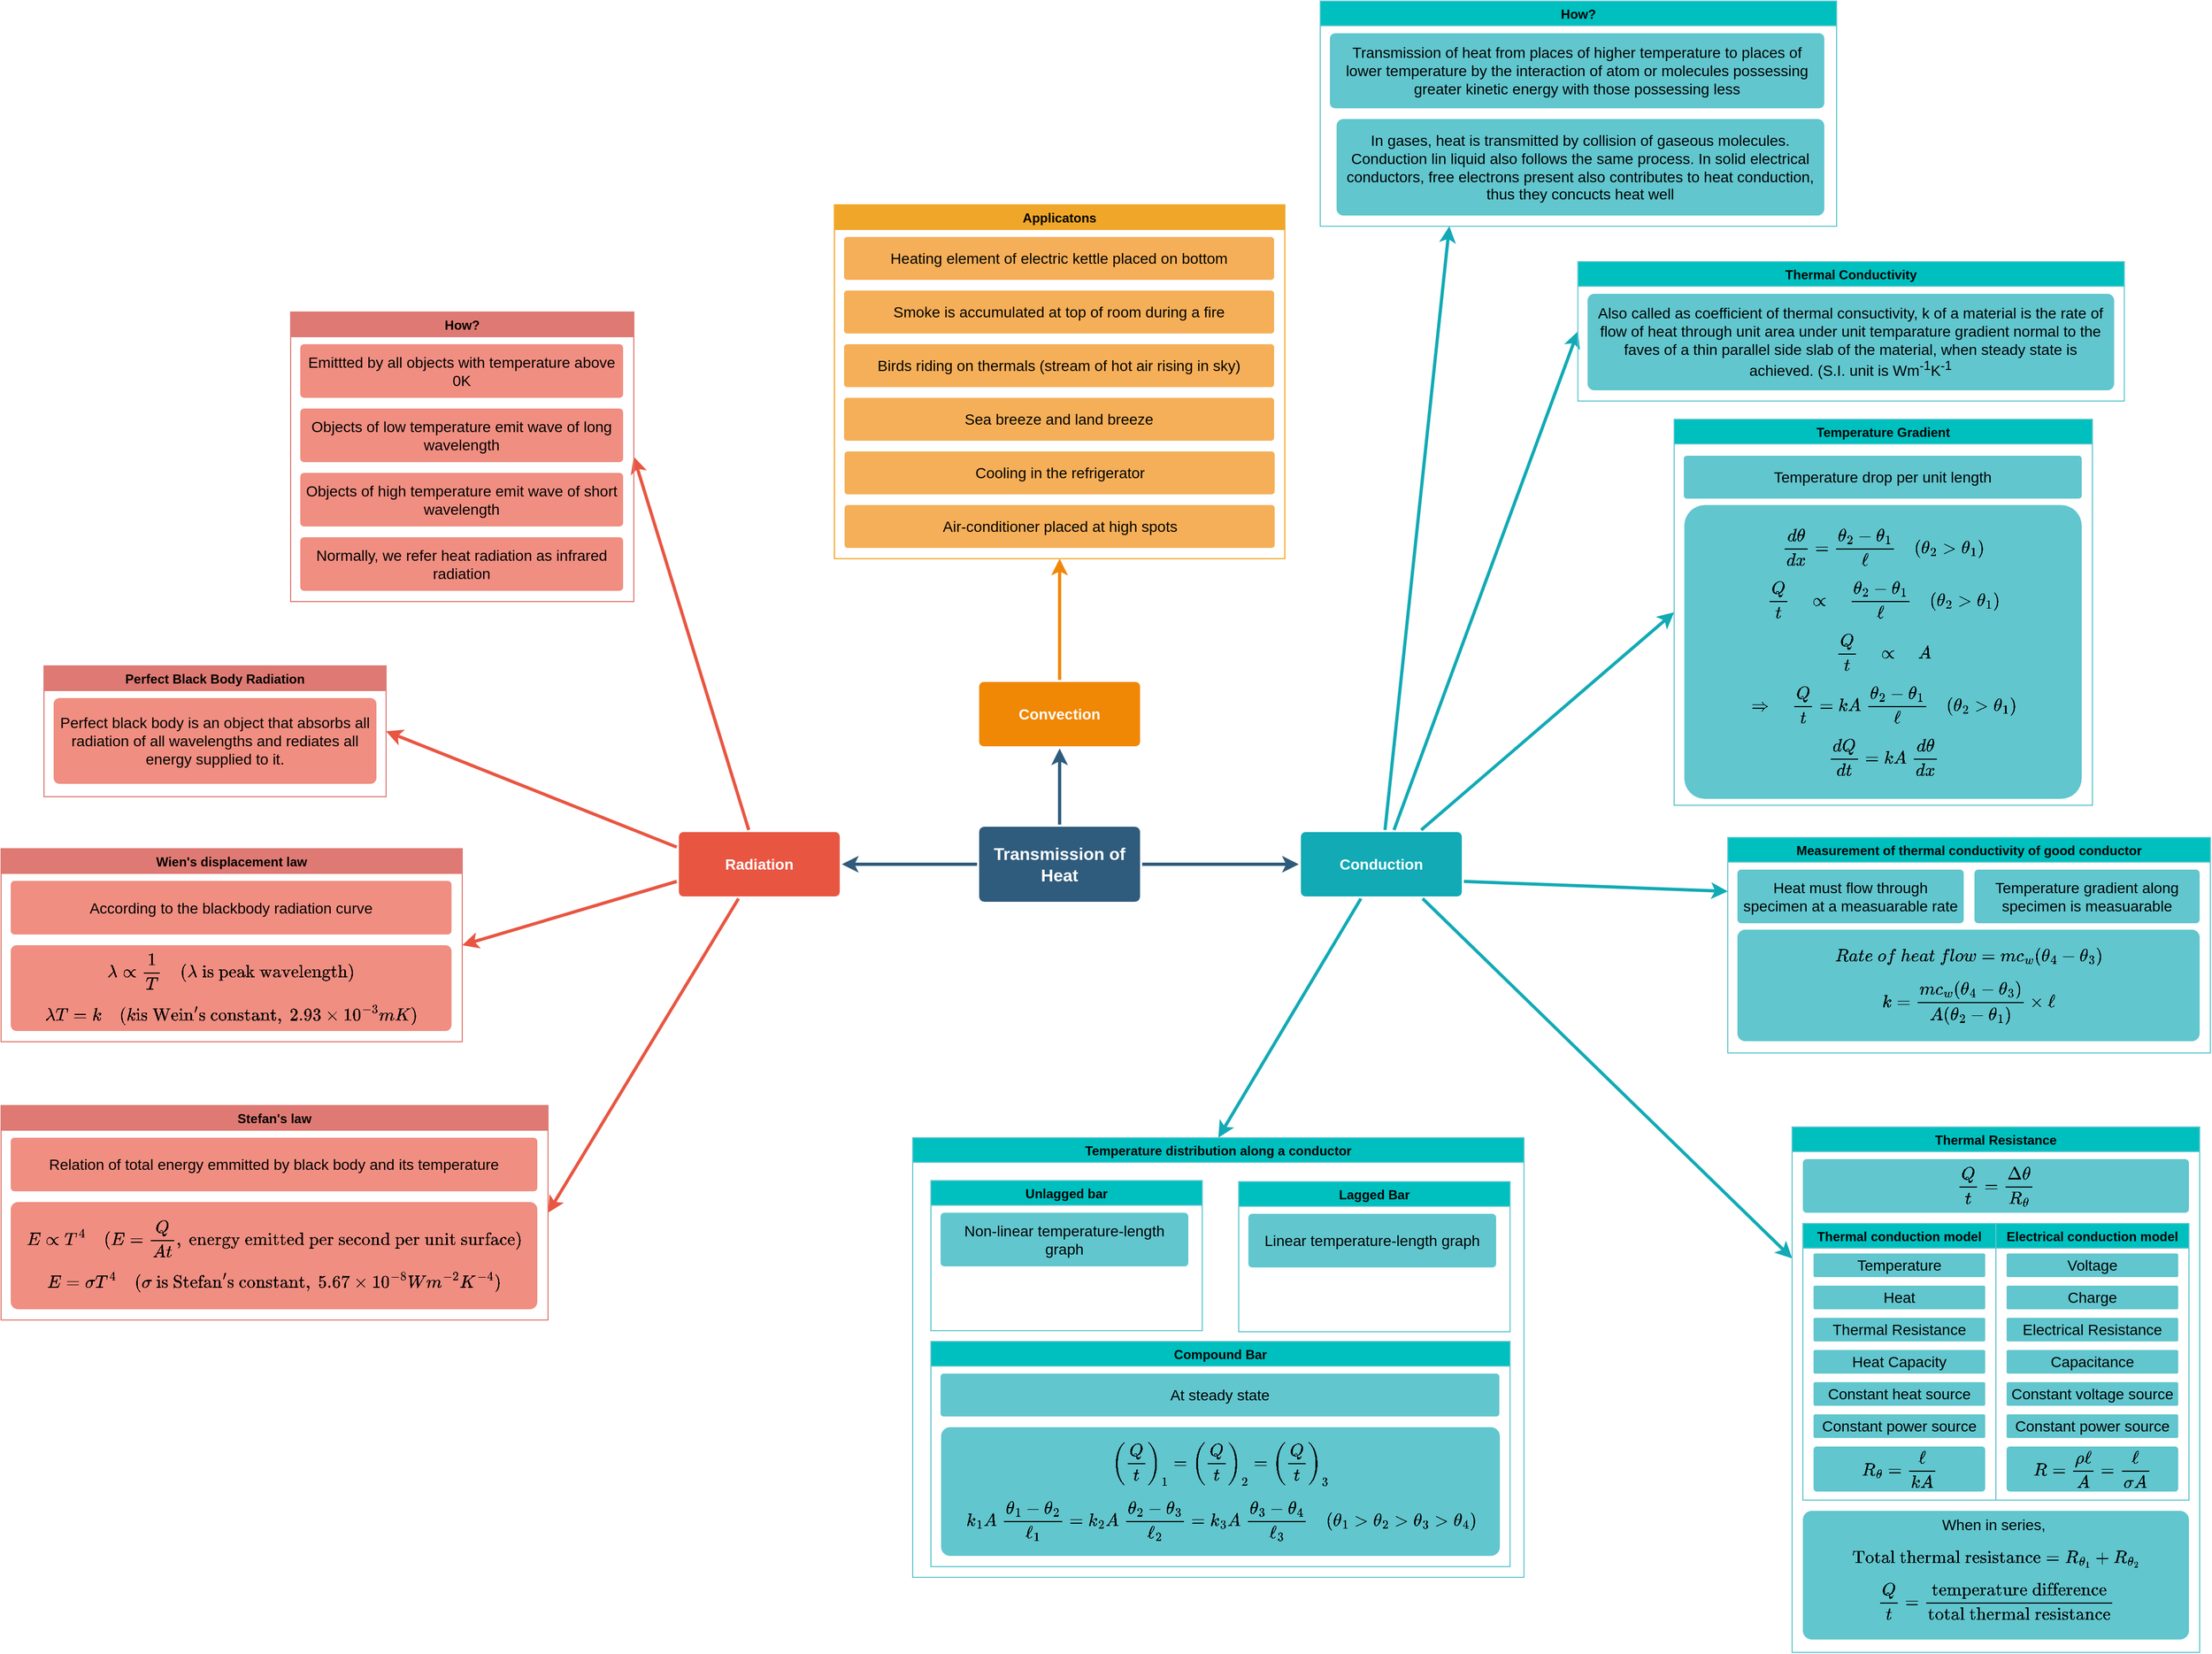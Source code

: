 <mxfile version="13.10.0" type="embed">
    <diagram id="d-YSmEXD1V8KIvYxzbnY" name="Page-1">
        <mxGraphModel dx="1720" dy="891" grid="1" gridSize="10" guides="1" tooltips="1" connect="1" arrows="1" fold="1" page="1" pageScale="1" pageWidth="1169" pageHeight="827" math="1" shadow="0">
            <root>
                <mxCell id="0"/>
                <mxCell id="1" parent="0"/>
                <mxCell id="2" value="" style="edgeStyle=none;rounded=0;jumpStyle=none;html=1;shadow=0;labelBackgroundColor=none;startArrow=none;startFill=0;endArrow=classic;endFill=1;jettySize=auto;orthogonalLoop=1;strokeColor=#2F5B7C;strokeWidth=3;fontFamily=Helvetica;fontSize=16;fontColor=#23445D;spacing=5;" parent="1" source="5" target="10" edge="1">
                    <mxGeometry relative="1" as="geometry"/>
                </mxCell>
                <mxCell id="3" value="" style="edgeStyle=none;rounded=0;jumpStyle=none;html=1;shadow=0;labelBackgroundColor=none;startArrow=none;startFill=0;endArrow=classic;endFill=1;jettySize=auto;orthogonalLoop=1;strokeColor=#2F5B7C;strokeWidth=3;fontFamily=Helvetica;fontSize=16;fontColor=#23445D;spacing=5;" parent="1" source="5" target="13" edge="1">
                    <mxGeometry relative="1" as="geometry"/>
                </mxCell>
                <mxCell id="4" value="" style="edgeStyle=none;rounded=0;jumpStyle=none;html=1;shadow=0;labelBackgroundColor=none;startArrow=none;startFill=0;endArrow=classic;endFill=1;jettySize=auto;orthogonalLoop=1;strokeColor=#2F5B7C;strokeWidth=3;fontFamily=Helvetica;fontSize=16;fontColor=#23445D;spacing=5;" parent="1" source="5" target="9" edge="1">
                    <mxGeometry relative="1" as="geometry"/>
                </mxCell>
                <mxCell id="5" value="Transmission of Heat" style="rounded=1;whiteSpace=wrap;html=1;shadow=0;labelBackgroundColor=none;strokeColor=none;strokeWidth=3;fillColor=#2F5B7C;fontFamily=Helvetica;fontSize=16;fontColor=#FFFFFF;align=center;fontStyle=1;spacing=5;arcSize=7;perimeterSpacing=2;" parent="1" vertex="1">
                    <mxGeometry x="1082" y="810" width="150" height="70" as="geometry"/>
                </mxCell>
                <mxCell id="6" value="" style="edgeStyle=none;rounded=1;jumpStyle=none;html=1;shadow=0;labelBackgroundColor=none;startArrow=none;startFill=0;jettySize=auto;orthogonalLoop=1;strokeColor=#E85642;strokeWidth=3;fontFamily=Helvetica;fontSize=14;fontColor=#FFFFFF;spacing=5;fontStyle=1;fillColor=#b0e3e6;entryX=1;entryY=0.5;entryDx=0;entryDy=0;" parent="1" source="9" target="27" edge="1">
                    <mxGeometry relative="1" as="geometry">
                        <mxPoint x="763.641" y="746" as="targetPoint"/>
                    </mxGeometry>
                </mxCell>
                <mxCell id="7" value="" style="edgeStyle=none;rounded=1;jumpStyle=none;html=1;shadow=0;labelBackgroundColor=none;startArrow=none;startFill=0;jettySize=auto;orthogonalLoop=1;strokeColor=#E85642;strokeWidth=3;fontFamily=Helvetica;fontSize=14;fontColor=#FFFFFF;spacing=5;fontStyle=1;fillColor=#b0e3e6;entryX=1;entryY=0.5;entryDx=0;entryDy=0;exitX=0;exitY=0.75;exitDx=0;exitDy=0;" parent="1" source="9" target="33" edge="1">
                    <mxGeometry relative="1" as="geometry">
                        <mxPoint x="753" y="845" as="targetPoint"/>
                    </mxGeometry>
                </mxCell>
                <mxCell id="8" value="" style="edgeStyle=none;rounded=1;jumpStyle=none;html=1;shadow=0;labelBackgroundColor=none;startArrow=none;startFill=0;jettySize=auto;orthogonalLoop=1;strokeColor=#E85642;strokeWidth=3;fontFamily=Helvetica;fontSize=14;fontColor=#FFFFFF;spacing=5;fontStyle=1;fillColor=#b0e3e6;entryX=1;entryY=0.5;entryDx=0;entryDy=0;" parent="1" source="9" target="36" edge="1">
                    <mxGeometry relative="1" as="geometry">
                        <mxPoint x="767.336" y="932" as="targetPoint"/>
                    </mxGeometry>
                </mxCell>
                <mxCell id="9" value="Radiation" style="rounded=1;whiteSpace=wrap;html=1;shadow=0;labelBackgroundColor=none;strokeColor=none;strokeWidth=3;fillColor=#e85642;fontFamily=Helvetica;fontSize=14;fontColor=#FFFFFF;align=center;spacing=5;fontStyle=1;arcSize=7;perimeterSpacing=2;" parent="1" vertex="1">
                    <mxGeometry x="802" y="815" width="150" height="60" as="geometry"/>
                </mxCell>
                <mxCell id="10" value="Convection" style="rounded=1;whiteSpace=wrap;html=1;shadow=0;labelBackgroundColor=none;strokeColor=none;strokeWidth=3;fillColor=#F08705;fontFamily=Helvetica;fontSize=14;fontColor=#FFFFFF;align=center;spacing=5;fontStyle=1;arcSize=7;perimeterSpacing=2;" parent="1" vertex="1">
                    <mxGeometry x="1082" y="675" width="150" height="60" as="geometry"/>
                </mxCell>
                <mxCell id="11" value="" style="edgeStyle=none;rounded=0;jumpStyle=none;html=1;shadow=0;labelBackgroundColor=none;startArrow=none;startFill=0;endArrow=classic;endFill=1;jettySize=auto;orthogonalLoop=1;strokeColor=#F08705;strokeWidth=3;fontFamily=Helvetica;fontSize=14;fontColor=#FFFFFF;spacing=5;entryX=0.5;entryY=1;entryDx=0;entryDy=0;" parent="1" source="10" target="39" edge="1">
                    <mxGeometry relative="1" as="geometry">
                        <mxPoint x="1285.889" y="602" as="targetPoint"/>
                    </mxGeometry>
                </mxCell>
                <mxCell id="13" value="Conduction" style="rounded=1;whiteSpace=wrap;html=1;shadow=0;labelBackgroundColor=none;strokeColor=none;strokeWidth=3;fillColor=#12aab5;fontFamily=Helvetica;fontSize=14;fontColor=#FFFFFF;align=center;spacing=5;fontStyle=1;arcSize=7;perimeterSpacing=2;" parent="1" vertex="1">
                    <mxGeometry x="1382" y="815" width="150" height="60" as="geometry"/>
                </mxCell>
                <mxCell id="14" value="" style="edgeStyle=none;rounded=1;jumpStyle=none;html=1;shadow=0;labelBackgroundColor=none;startArrow=none;startFill=0;jettySize=auto;orthogonalLoop=1;strokeColor=#12AAB5;strokeWidth=3;fontFamily=Helvetica;fontSize=14;fontColor=#FFFFFF;spacing=5;fontStyle=1;fillColor=#b0e3e6;entryX=0.5;entryY=0;entryDx=0;entryDy=0;" parent="1" source="13" target="42" edge="1">
                    <mxGeometry relative="1" as="geometry">
                        <mxPoint x="1518.583" y="952" as="targetPoint"/>
                    </mxGeometry>
                </mxCell>
                <mxCell id="15" value="" style="edgeStyle=none;rounded=1;jumpStyle=none;html=1;shadow=0;labelBackgroundColor=none;startArrow=none;startFill=0;jettySize=auto;orthogonalLoop=1;strokeColor=#12AAB5;strokeWidth=3;fontFamily=Helvetica;fontSize=14;fontColor=#FFFFFF;spacing=5;fontStyle=1;fillColor=#b0e3e6;entryX=0;entryY=0.5;entryDx=0;entryDy=0;" parent="1" source="13" target="24" edge="1">
                    <mxGeometry relative="1" as="geometry">
                        <mxPoint x="1590" y="876.033" as="targetPoint"/>
                    </mxGeometry>
                </mxCell>
                <mxCell id="16" value="" style="edgeStyle=none;rounded=1;jumpStyle=none;html=1;shadow=0;labelBackgroundColor=none;startArrow=none;startFill=0;jettySize=auto;orthogonalLoop=1;strokeColor=#12AAB5;strokeWidth=3;fontFamily=Helvetica;fontSize=14;fontColor=#FFFFFF;spacing=5;fontStyle=1;fillColor=#b0e3e6;entryX=0;entryY=0.5;entryDx=0;entryDy=0;" parent="1" source="13" target="21" edge="1">
                    <mxGeometry relative="1" as="geometry">
                        <mxPoint x="1590" y="806.367" as="targetPoint"/>
                    </mxGeometry>
                </mxCell>
                <mxCell id="17" value="" style="edgeStyle=none;rounded=1;jumpStyle=none;html=1;shadow=0;labelBackgroundColor=none;startArrow=none;startFill=0;jettySize=auto;orthogonalLoop=1;strokeColor=#12AAB5;strokeWidth=3;fontFamily=Helvetica;fontSize=14;fontColor=#FFFFFF;spacing=5;fontStyle=1;fillColor=#b0e3e6;entryX=0.25;entryY=1;entryDx=0;entryDy=0;" parent="1" source="13" target="18" edge="1">
                    <mxGeometry relative="1" as="geometry">
                        <mxPoint x="1518.844" y="736" as="targetPoint"/>
                    </mxGeometry>
                </mxCell>
                <mxCell id="18" value="How?" style="swimlane;gradientColor=none;strokeColor=#61C6CE;startSize=23;fillColor=#00BFBF;fontColor=#000000;" parent="1" vertex="1">
                    <mxGeometry x="1400" y="40" width="481.5" height="210" as="geometry"/>
                </mxCell>
                <mxCell id="19" value="Transmission of heat from places of higher temperature to places of lower temperature by the interaction of atom or molecules possessing greater kinetic energy with those possessing less" style="rounded=1;whiteSpace=wrap;html=1;shadow=0;labelBackgroundColor=none;strokeColor=none;strokeWidth=3;fillColor=#61c6ce;fontFamily=Helvetica;fontSize=14;align=center;spacing=5;fontStyle=0;arcSize=7;perimeterSpacing=2;fontColor=#000000;" parent="18" vertex="1">
                    <mxGeometry x="9" y="30" width="461" height="70" as="geometry"/>
                </mxCell>
                <mxCell id="20" value="In gases, heat is transmitted by collision of gaseous molecules. Conduction lin liquid also follows the same process. In solid electrical conductors, free electrons present also contributes to heat conduction, thus they concucts heat well" style="rounded=1;whiteSpace=wrap;html=1;shadow=0;labelBackgroundColor=none;strokeColor=none;strokeWidth=3;fillColor=#61c6ce;fontFamily=Helvetica;fontSize=14;align=center;spacing=5;fontStyle=0;arcSize=7;perimeterSpacing=2;fontColor=#000000;" parent="18" vertex="1">
                    <mxGeometry x="15.25" y="110" width="454.75" height="90" as="geometry"/>
                </mxCell>
                <mxCell id="21" value="Thermal Conductivity" style="swimlane;gradientColor=none;strokeColor=#61C6CE;startSize=23;fillColor=#00BFBF;fontColor=#000000;" parent="1" vertex="1">
                    <mxGeometry x="1640.25" y="283" width="509.5" height="130" as="geometry"/>
                </mxCell>
                <mxCell id="22" value="Also called as coefficient of thermal consuctivity, k of a material is the rate of flow of heat through unit area under unit temparature gradient normal to the faves of a thin parallel side slab of the material, when steady state is achieved. (S.I. unit is Wm&lt;sup&gt;-1&lt;/sup&gt;K&lt;sup&gt;-1&lt;/sup&gt;" style="rounded=1;whiteSpace=wrap;html=1;shadow=0;labelBackgroundColor=none;strokeColor=none;strokeWidth=3;fillColor=#61c6ce;fontFamily=Helvetica;fontSize=14;align=center;spacing=5;fontStyle=0;arcSize=7;perimeterSpacing=2;fontColor=#000000;" parent="21" vertex="1">
                    <mxGeometry x="9" y="30" width="491" height="90" as="geometry"/>
                </mxCell>
                <mxCell id="24" value="Temperature Gradient" style="swimlane;gradientColor=none;strokeColor=#61C6CE;startSize=23;fillColor=#00BFBF;fontColor=#000000;" parent="1" vertex="1">
                    <mxGeometry x="1730" y="430" width="390" height="360" as="geometry"/>
                </mxCell>
                <mxCell id="25" value="Temperature drop per unit length" style="rounded=1;whiteSpace=wrap;html=1;shadow=0;labelBackgroundColor=none;strokeColor=none;strokeWidth=3;fillColor=#61c6ce;fontFamily=Helvetica;fontSize=14;align=center;spacing=5;fontStyle=0;arcSize=7;perimeterSpacing=2;fontColor=#000000;" parent="24" vertex="1">
                    <mxGeometry x="9" y="34" width="371" height="40" as="geometry"/>
                </mxCell>
                <mxCell id="26" value="&lt;div&gt;\[\frac{d\theta}{dx}=\frac{\theta_2-\theta_1}{\ell}\quad (\theta_2&amp;gt;\theta_1)\]&lt;/div&gt;&lt;div&gt;\[\frac{Q}{t}\quad \propto \quad \frac{\theta_2-\theta_1}{\ell}\quad (\theta_2&amp;gt;\theta_1)\]&lt;/div&gt;&lt;div&gt;\[\frac{Q}{t}\quad \propto \quad A\]&lt;/div&gt;&lt;div&gt;\[\Rightarrow\quad \frac{Q}{t}=kA\;\frac{\theta_2-\theta_1}{\ell}\quad (\theta_2&amp;gt;\theta_1)\]&lt;/div&gt;&lt;div&gt;\[\frac{dQ}{dt}=kA\;\frac{d\theta}{dx}\]&lt;/div&gt;" style="rounded=1;whiteSpace=wrap;html=1;shadow=0;labelBackgroundColor=none;strokeColor=none;strokeWidth=3;fillColor=#61c6ce;fontFamily=Helvetica;fontSize=14;align=center;spacing=5;fontStyle=0;arcSize=7;perimeterSpacing=2;fontColor=#000000;" parent="24" vertex="1">
                    <mxGeometry x="9.5" y="80" width="370.5" height="274" as="geometry"/>
                </mxCell>
                <mxCell id="27" value="How?" style="swimlane;gradientColor=none;startSize=23;fontColor=#000000;fillColor=#DE7A73;strokeColor=#DE7A73;" parent="1" vertex="1">
                    <mxGeometry x="440" y="330" width="320" height="270" as="geometry"/>
                </mxCell>
                <mxCell id="28" value="Emittted by all objects with temperature above 0K" style="rounded=1;whiteSpace=wrap;html=1;shadow=0;labelBackgroundColor=none;strokeColor=none;strokeWidth=3;fontFamily=Helvetica;fontSize=14;align=center;spacing=5;fontStyle=0;arcSize=7;perimeterSpacing=2;fontColor=#000000;fillColor=#f08e81;" parent="27" vertex="1">
                    <mxGeometry x="9" y="30" width="301" height="50" as="geometry"/>
                </mxCell>
                <mxCell id="29" value="Objects of low temperature emit wave of long wavelength" style="rounded=1;whiteSpace=wrap;html=1;shadow=0;labelBackgroundColor=none;strokeColor=none;strokeWidth=3;fontFamily=Helvetica;fontSize=14;align=center;spacing=5;fontStyle=0;arcSize=7;perimeterSpacing=2;fontColor=#000000;fillColor=#f08e81;" parent="27" vertex="1">
                    <mxGeometry x="9" y="90" width="301" height="50" as="geometry"/>
                </mxCell>
                <mxCell id="413" value="Objects of high temperature emit wave of short wavelength" style="rounded=1;whiteSpace=wrap;html=1;shadow=0;labelBackgroundColor=none;strokeColor=none;strokeWidth=3;fontFamily=Helvetica;fontSize=14;align=center;spacing=5;fontStyle=0;arcSize=7;perimeterSpacing=2;fontColor=#000000;fillColor=#f08e81;" vertex="1" parent="27">
                    <mxGeometry x="9" y="150" width="301" height="50" as="geometry"/>
                </mxCell>
                <mxCell id="414" value="Normally, we refer heat radiation as infrared radiation" style="rounded=1;whiteSpace=wrap;html=1;shadow=0;labelBackgroundColor=none;strokeColor=none;strokeWidth=3;fontFamily=Helvetica;fontSize=14;align=center;spacing=5;fontStyle=0;arcSize=7;perimeterSpacing=2;fontColor=#000000;fillColor=#f08e81;" vertex="1" parent="27">
                    <mxGeometry x="9" y="210" width="301" height="50" as="geometry"/>
                </mxCell>
                <mxCell id="30" value="Perfect Black Body Radiation" style="swimlane;gradientColor=none;startSize=23;fontColor=#000000;fillColor=#DE7A73;strokeColor=#DE7A73;" parent="1" vertex="1">
                    <mxGeometry x="210" y="660" width="319" height="122" as="geometry"/>
                </mxCell>
                <mxCell id="31" value="Perfect black body is an object that absorbs all radiation of all wavelengths and rediates all energy supplied to it." style="rounded=1;whiteSpace=wrap;html=1;shadow=0;labelBackgroundColor=none;strokeColor=none;strokeWidth=3;fontFamily=Helvetica;fontSize=14;align=center;spacing=5;fontStyle=0;arcSize=7;perimeterSpacing=2;fontColor=#000000;fillColor=#f08e81;" parent="30" vertex="1">
                    <mxGeometry x="9" y="30" width="301" height="80" as="geometry"/>
                </mxCell>
                <mxCell id="33" value="Wien's displacement law" style="swimlane;gradientColor=none;startSize=23;fontColor=#000000;fillColor=#DE7A73;strokeColor=#DE7A73;" parent="1" vertex="1">
                    <mxGeometry x="170" y="830.5" width="430" height="180" as="geometry"/>
                </mxCell>
                <mxCell id="34" value="According to the blackbody radiation curve" style="rounded=1;whiteSpace=wrap;html=1;shadow=0;labelBackgroundColor=none;strokeColor=none;strokeWidth=3;fontFamily=Helvetica;fontSize=14;align=center;spacing=5;fontStyle=0;arcSize=7;perimeterSpacing=2;fontColor=#000000;fillColor=#f08e81;" parent="33" vertex="1">
                    <mxGeometry x="9" y="30" width="411" height="50" as="geometry"/>
                </mxCell>
                <mxCell id="35" value="&lt;div&gt;\[\lambda \propto \frac{1}{T}\quad (\lambda \mathrm{\ is\ peak\ wavelength})\]&lt;/div&gt;&lt;div&gt;\[\lambda T=k \quad (k\mathrm{is\ Wein's\ constant,\ }2.93\times10^{-3}mK)\]&lt;/div&gt;" style="rounded=1;whiteSpace=wrap;html=1;shadow=0;labelBackgroundColor=none;strokeColor=none;strokeWidth=3;fontFamily=Helvetica;fontSize=14;align=center;spacing=5;fontStyle=0;arcSize=7;perimeterSpacing=2;fontColor=#000000;fillColor=#f08e81;" parent="33" vertex="1">
                    <mxGeometry x="9" y="90" width="411" height="80" as="geometry"/>
                </mxCell>
                <mxCell id="36" value="Stefan's law" style="swimlane;gradientColor=none;startSize=23;fontColor=#000000;fillColor=#DE7A73;strokeColor=#DE7A73;" parent="1" vertex="1">
                    <mxGeometry x="170" y="1070" width="510" height="200" as="geometry"/>
                </mxCell>
                <mxCell id="37" value="Relation of total energy emmitted by black body and its temperature" style="rounded=1;whiteSpace=wrap;html=1;shadow=0;labelBackgroundColor=none;strokeColor=none;strokeWidth=3;fontFamily=Helvetica;fontSize=14;align=center;spacing=5;fontStyle=0;arcSize=7;perimeterSpacing=2;fontColor=#000000;fillColor=#f08e81;" parent="36" vertex="1">
                    <mxGeometry x="9" y="30" width="491" height="50" as="geometry"/>
                </mxCell>
                <mxCell id="38" value="&lt;div&gt;\[E \propto T^4\quad (E=\frac{Q}{At}\mathrm{,\ energy\ emitted\ per\ second\ per\ unit\ surface})\]&lt;/div&gt;&lt;div&gt;\[E=\sigma T^4 \quad (\sigma\mathrm{\ is\ Stefan's\ constant,\ }5.67\times10^{-8}Wm^{-2}K^{-4})\]&lt;/div&gt;" style="rounded=1;whiteSpace=wrap;html=1;shadow=0;labelBackgroundColor=none;strokeColor=none;strokeWidth=3;fontFamily=Helvetica;fontSize=14;align=center;spacing=5;fontStyle=0;arcSize=7;perimeterSpacing=2;fontColor=#000000;fillColor=#f08e81;" parent="36" vertex="1">
                    <mxGeometry x="9" y="90" width="491" height="100" as="geometry"/>
                </mxCell>
                <mxCell id="39" value="Applicatons" style="swimlane;gradientColor=none;startSize=23;fontColor=#000000;fillColor=#F0A729;strokeColor=#F0A729;" parent="1" vertex="1">
                    <mxGeometry x="947" y="230" width="420" height="330" as="geometry"/>
                </mxCell>
                <mxCell id="40" value="Heating element of electric kettle placed on bottom" style="rounded=1;whiteSpace=wrap;html=1;shadow=0;labelBackgroundColor=none;strokeColor=none;strokeWidth=3;fontFamily=Helvetica;fontSize=14;align=center;spacing=5;fontStyle=0;arcSize=7;perimeterSpacing=2;fontColor=#000000;fillColor=#f5af58;" parent="39" vertex="1">
                    <mxGeometry x="9" y="30" width="401" height="40" as="geometry"/>
                </mxCell>
                <mxCell id="416" value="Smoke is accumulated at top of room during a fire" style="rounded=1;whiteSpace=wrap;html=1;shadow=0;labelBackgroundColor=none;strokeColor=none;strokeWidth=3;fontFamily=Helvetica;fontSize=14;align=center;spacing=5;fontStyle=0;arcSize=7;perimeterSpacing=2;fontColor=#000000;fillColor=#f5af58;" vertex="1" parent="39">
                    <mxGeometry x="9" y="80" width="401" height="40" as="geometry"/>
                </mxCell>
                <mxCell id="417" value="Birds riding on thermals (stream of hot air rising in sky)" style="rounded=1;whiteSpace=wrap;html=1;shadow=0;labelBackgroundColor=none;strokeColor=none;strokeWidth=3;fontFamily=Helvetica;fontSize=14;align=center;spacing=5;fontStyle=0;arcSize=7;perimeterSpacing=2;fontColor=#000000;fillColor=#f5af58;" vertex="1" parent="39">
                    <mxGeometry x="9" y="130" width="401" height="40" as="geometry"/>
                </mxCell>
                <mxCell id="418" value="Sea breeze and land breeze" style="rounded=1;whiteSpace=wrap;html=1;shadow=0;labelBackgroundColor=none;strokeColor=none;strokeWidth=3;fontFamily=Helvetica;fontSize=14;align=center;spacing=5;fontStyle=0;arcSize=7;perimeterSpacing=2;fontColor=#000000;fillColor=#f5af58;" vertex="1" parent="39">
                    <mxGeometry x="9" y="180" width="401" height="40" as="geometry"/>
                </mxCell>
                <mxCell id="419" value="Cooling in the refrigerator" style="rounded=1;whiteSpace=wrap;html=1;shadow=0;labelBackgroundColor=none;strokeColor=none;strokeWidth=3;fontFamily=Helvetica;fontSize=14;align=center;spacing=5;fontStyle=0;arcSize=7;perimeterSpacing=2;fontColor=#000000;fillColor=#f5af58;" vertex="1" parent="39">
                    <mxGeometry x="9.5" y="230" width="401" height="40" as="geometry"/>
                </mxCell>
                <mxCell id="420" value="Air-conditioner placed at high spots" style="rounded=1;whiteSpace=wrap;html=1;shadow=0;labelBackgroundColor=none;strokeColor=none;strokeWidth=3;fontFamily=Helvetica;fontSize=14;align=center;spacing=5;fontStyle=0;arcSize=7;perimeterSpacing=2;fontColor=#000000;fillColor=#f5af58;" vertex="1" parent="39">
                    <mxGeometry x="9.5" y="280" width="401" height="40" as="geometry"/>
                </mxCell>
                <mxCell id="42" value="Temperature distribution along a conductor" style="swimlane;gradientColor=none;strokeColor=#61C6CE;startSize=23;fillColor=#00BFBF;fontColor=#000000;" parent="1" vertex="1">
                    <mxGeometry x="1020" y="1100" width="570" height="410" as="geometry"/>
                </mxCell>
                <mxCell id="43" value="Lagged Bar" style="swimlane;gradientColor=none;strokeColor=#61C6CE;startSize=23;fillColor=#00BFBF;fontColor=#000000;" parent="42" vertex="1">
                    <mxGeometry x="304" y="41" width="253" height="140" as="geometry"/>
                </mxCell>
                <mxCell id="44" value="Linear temperature-length graph" style="rounded=1;whiteSpace=wrap;html=1;shadow=0;labelBackgroundColor=none;strokeColor=none;strokeWidth=3;fillColor=#61c6ce;fontFamily=Helvetica;fontSize=14;align=center;spacing=5;fontStyle=0;arcSize=7;perimeterSpacing=2;fontColor=#000000;" parent="43" vertex="1">
                    <mxGeometry x="9" y="30" width="231" height="50" as="geometry"/>
                </mxCell>
                <mxCell id="46" value="Unlagged bar" style="swimlane;gradientColor=none;strokeColor=#61C6CE;startSize=23;fillColor=#00BFBF;fontColor=#000000;" parent="42" vertex="1">
                    <mxGeometry x="17" y="40" width="253" height="140" as="geometry"/>
                </mxCell>
                <mxCell id="47" value="Non-linear temperature-length graph" style="rounded=1;whiteSpace=wrap;html=1;shadow=0;labelBackgroundColor=none;strokeColor=none;strokeWidth=3;fillColor=#61c6ce;fontFamily=Helvetica;fontSize=14;align=center;spacing=5;fontStyle=0;arcSize=7;perimeterSpacing=2;fontColor=#000000;" parent="46" vertex="1">
                    <mxGeometry x="9" y="30" width="231" height="50" as="geometry"/>
                </mxCell>
                <mxCell id="49" value="Compound Bar" style="swimlane;gradientColor=none;strokeColor=#61C6CE;startSize=23;fillColor=#00BFBF;fontColor=#000000;" parent="42" vertex="1">
                    <mxGeometry x="17" y="190" width="540" height="210" as="geometry"/>
                </mxCell>
                <mxCell id="50" value="At steady state" style="rounded=1;whiteSpace=wrap;html=1;shadow=0;labelBackgroundColor=none;strokeColor=none;strokeWidth=3;fillColor=#61c6ce;fontFamily=Helvetica;fontSize=14;align=center;spacing=5;fontStyle=0;arcSize=7;perimeterSpacing=2;fontColor=#000000;" parent="49" vertex="1">
                    <mxGeometry x="9" y="30" width="521" height="40" as="geometry"/>
                </mxCell>
                <mxCell id="51" value="&lt;div&gt;\[\left(\frac{Q}{t}\right)_1=\left(\frac{Q}{t}\right)_2=\left(\frac{Q}{t}\right)_3\]&lt;/div&gt;&lt;div&gt;\[k_1A\;\frac{\theta_1-\theta_2}{\ell_1}=k_2A\;\frac{\theta_2-\theta_3}{\ell_2}=k_3A\;\frac{\theta_3-\theta_4}{\ell_3}\quad (\theta_1&amp;gt;\theta_2&amp;gt;\theta_3&amp;gt;\theta_4)\]&lt;/div&gt;" style="rounded=1;whiteSpace=wrap;html=1;shadow=0;labelBackgroundColor=none;strokeColor=none;strokeWidth=3;fillColor=#61c6ce;fontFamily=Helvetica;fontSize=14;align=center;spacing=5;fontStyle=0;arcSize=7;perimeterSpacing=2;fontColor=#000000;" parent="49" vertex="1">
                    <mxGeometry x="9.5" y="80" width="521" height="120" as="geometry"/>
                </mxCell>
                <mxCell id="53" value="" style="edgeStyle=none;rounded=1;jumpStyle=none;html=1;shadow=0;labelBackgroundColor=none;startArrow=none;startFill=0;jettySize=auto;orthogonalLoop=1;strokeColor=#E85642;strokeWidth=3;fontFamily=Helvetica;fontSize=14;fontColor=#FFFFFF;spacing=5;fontStyle=1;fillColor=#b0e3e6;exitX=0;exitY=0.25;exitDx=0;exitDy=0;entryX=1;entryY=0.5;entryDx=0;entryDy=0;" parent="1" source="9" target="30" edge="1">
                    <mxGeometry relative="1" as="geometry">
                        <mxPoint x="850.359" y="823" as="sourcePoint"/>
                        <mxPoint x="773.641" y="756" as="targetPoint"/>
                    </mxGeometry>
                </mxCell>
                <mxCell id="323" value="Measurement of thermal conductivity of good conductor" style="swimlane;gradientColor=none;strokeColor=#61C6CE;startSize=23;fillColor=#00BFBF;fontColor=#000000;" parent="1" vertex="1">
                    <mxGeometry x="1780" y="820" width="450" height="201" as="geometry"/>
                </mxCell>
                <mxCell id="324" value="Heat must flow through specimen at a measuarable rate" style="rounded=1;whiteSpace=wrap;html=1;shadow=0;labelBackgroundColor=none;strokeColor=none;strokeWidth=3;fillColor=#61c6ce;fontFamily=Helvetica;fontSize=14;align=center;spacing=5;fontStyle=0;arcSize=7;perimeterSpacing=2;fontColor=#000000;" parent="323" vertex="1">
                    <mxGeometry x="9" y="30" width="211" height="50" as="geometry"/>
                </mxCell>
                <mxCell id="325" value="&lt;div&gt;\[Rate\ of\ heat\ flow = mc_w(\theta_4-\theta_3)\]&lt;/div&gt;&lt;div&gt;\[k=\frac{mc_w(\theta_4-\theta_3)}{A(\theta_2-\theta_1)}\times \ell\]&lt;/div&gt;" style="rounded=1;whiteSpace=wrap;html=1;shadow=0;labelBackgroundColor=none;strokeColor=none;strokeWidth=3;fillColor=#61c6ce;fontFamily=Helvetica;fontSize=14;align=center;spacing=5;fontStyle=0;arcSize=7;perimeterSpacing=2;fontColor=#000000;" parent="323" vertex="1">
                    <mxGeometry x="9" y="86" width="431" height="104" as="geometry"/>
                </mxCell>
                <mxCell id="330" value="Temperature gradient along specimen is measuarable" style="rounded=1;whiteSpace=wrap;html=1;shadow=0;labelBackgroundColor=none;strokeColor=none;strokeWidth=3;fillColor=#61c6ce;fontFamily=Helvetica;fontSize=14;align=center;spacing=5;fontStyle=0;arcSize=7;perimeterSpacing=2;fontColor=#000000;" vertex="1" parent="323">
                    <mxGeometry x="230" y="30" width="210" height="50" as="geometry"/>
                </mxCell>
                <mxCell id="326" value="Thermal Resistance" style="swimlane;gradientColor=none;strokeColor=#61C6CE;startSize=23;fillColor=#00BFBF;fontColor=#000000;" parent="1" vertex="1">
                    <mxGeometry x="1840" y="1090" width="380" height="490" as="geometry"/>
                </mxCell>
                <mxCell id="383" value="Thermal conduction model" style="swimlane;gradientColor=none;strokeColor=#61C6CE;startSize=23;fillColor=#00BFBF;fontColor=#000000;" vertex="1" parent="326">
                    <mxGeometry x="10" y="90" width="180" height="258" as="geometry"/>
                </mxCell>
                <mxCell id="388" value="Temperature" style="rounded=1;whiteSpace=wrap;html=1;shadow=0;labelBackgroundColor=none;strokeColor=none;strokeWidth=3;fillColor=#61c6ce;fontFamily=Helvetica;fontSize=14;align=center;spacing=5;fontStyle=0;arcSize=7;perimeterSpacing=2;fontColor=#000000;" vertex="1" parent="383">
                    <mxGeometry x="10" y="28" width="160" height="22" as="geometry"/>
                </mxCell>
                <mxCell id="390" value="Heat&lt;span style=&quot;color: rgba(0 , 0 , 0 , 0) ; font-family: monospace ; font-size: 0px&quot;&gt;%3CmxGraphModel%3E%3Croot%3E%3CmxCell%20id%3D%220%22%2F%3E%3CmxCell%20id%3D%221%22%20parent%3D%220%22%2F%3E%3CmxCell%20id%3D%222%22%20value%3D%22Temperature%22%20style%3D%22rounded%3D1%3BwhiteSpace%3Dwrap%3Bhtml%3D1%3Bshadow%3D0%3BlabelBackgroundColor%3Dnone%3BstrokeColor%3Dnone%3BstrokeWidth%3D3%3BfillColor%3D%2361c6ce%3BfontFamily%3DHelvetica%3BfontSize%3D14%3Balign%3Dcenter%3Bspacing%3D5%3BfontStyle%3D0%3BarcSize%3D7%3BperimeterSpacing%3D2%3BfontColor%3D%23000000%3B%22%20vertex%3D%221%22%20parent%3D%221%22%3E%3CmxGeometry%20x%3D%222290%22%20y%3D%22780%22%20width%3D%22160%22%20height%3D%2222%22%20as%3D%22geometry%22%2F%3E%3C%2FmxCell%3E%3C%2Froot%3E%3C%2FmxGraphModel%3E&lt;/span&gt;&lt;span style=&quot;color: rgba(0 , 0 , 0 , 0) ; font-family: monospace ; font-size: 0px&quot;&gt;%3CmxGraphModel%3E%3Croot%3E%3CmxCell%20id%3D%220%22%2F%3E%3CmxCell%20id%3D%221%22%20parent%3D%220%22%2F%3E%3CmxCell%20id%3D%222%22%20value%3D%22Temperature%22%20style%3D%22rounded%3D1%3BwhiteSpace%3Dwrap%3Bhtml%3D1%3Bshadow%3D0%3BlabelBackgroundColor%3Dnone%3BstrokeColor%3Dnone%3BstrokeWidth%3D3%3BfillColor%3D%2361c6ce%3BfontFamily%3DHelvetica%3BfontSize%3D14%3Balign%3Dcenter%3Bspacing%3D5%3BfontStyle%3D0%3BarcSize%3D7%3BperimeterSpacing%3D2%3BfontColor%3D%23000000%3B%22%20vertex%3D%221%22%20parent%3D%221%22%3E%3CmxGeometry%20x%3D%222290%22%20y%3D%22780%22%20width%3D%22160%22%20height%3D%2222%22%20as%3D%22geometry%22%2F%3E%3C%2FmxCell%3E%3C%2Froot%3E%3C%2FmxGraphModel%3E&lt;/span&gt;" style="rounded=1;whiteSpace=wrap;html=1;shadow=0;labelBackgroundColor=none;strokeColor=none;strokeWidth=3;fillColor=#61c6ce;fontFamily=Helvetica;fontSize=14;align=center;spacing=5;fontStyle=0;arcSize=7;perimeterSpacing=2;fontColor=#000000;" vertex="1" parent="383">
                    <mxGeometry x="10" y="58" width="160" height="22" as="geometry"/>
                </mxCell>
                <mxCell id="392" value="Thermal Resistance" style="rounded=1;whiteSpace=wrap;html=1;shadow=0;labelBackgroundColor=none;strokeColor=none;strokeWidth=3;fillColor=#61c6ce;fontFamily=Helvetica;fontSize=14;align=center;spacing=5;fontStyle=0;arcSize=7;perimeterSpacing=2;fontColor=#000000;" vertex="1" parent="383">
                    <mxGeometry x="10" y="88" width="160" height="22" as="geometry"/>
                </mxCell>
                <mxCell id="393" value="Heat Capacity" style="rounded=1;whiteSpace=wrap;html=1;shadow=0;labelBackgroundColor=none;strokeColor=none;strokeWidth=3;fillColor=#61c6ce;fontFamily=Helvetica;fontSize=14;align=center;spacing=5;fontStyle=0;arcSize=7;perimeterSpacing=2;fontColor=#000000;" vertex="1" parent="383">
                    <mxGeometry x="10" y="118" width="160" height="22" as="geometry"/>
                </mxCell>
                <mxCell id="394" value="Constant heat source" style="rounded=1;whiteSpace=wrap;html=1;shadow=0;labelBackgroundColor=none;strokeColor=none;strokeWidth=3;fillColor=#61c6ce;fontFamily=Helvetica;fontSize=14;align=center;spacing=5;fontStyle=0;arcSize=7;perimeterSpacing=2;fontColor=#000000;" vertex="1" parent="383">
                    <mxGeometry x="10" y="148" width="160" height="22" as="geometry"/>
                </mxCell>
                <mxCell id="395" value="Constant power source" style="rounded=1;whiteSpace=wrap;html=1;shadow=0;labelBackgroundColor=none;strokeColor=none;strokeWidth=3;fillColor=#61c6ce;fontFamily=Helvetica;fontSize=14;align=center;spacing=5;fontStyle=0;arcSize=7;perimeterSpacing=2;fontColor=#000000;" vertex="1" parent="383">
                    <mxGeometry x="10" y="178" width="160" height="22" as="geometry"/>
                </mxCell>
                <mxCell id="400" value="\[R_\theta=\frac{\ell}{kA}\]" style="rounded=1;whiteSpace=wrap;html=1;shadow=0;labelBackgroundColor=none;strokeColor=none;strokeWidth=3;fillColor=#61c6ce;fontFamily=Helvetica;fontSize=14;align=center;spacing=5;fontStyle=0;arcSize=7;perimeterSpacing=2;fontColor=#000000;" vertex="1" parent="383">
                    <mxGeometry x="10" y="208" width="160" height="42" as="geometry"/>
                </mxCell>
                <mxCell id="387" value="Electrical conduction model" style="swimlane;gradientColor=none;strokeColor=#61C6CE;startSize=23;fillColor=#00BFBF;fontColor=#000000;" vertex="1" parent="326">
                    <mxGeometry x="190" y="90" width="180" height="258" as="geometry"/>
                </mxCell>
                <mxCell id="389" value="Voltage" style="rounded=1;whiteSpace=wrap;html=1;shadow=0;labelBackgroundColor=none;strokeColor=none;strokeWidth=3;fillColor=#61c6ce;fontFamily=Helvetica;fontSize=14;align=center;spacing=5;fontStyle=0;arcSize=7;perimeterSpacing=2;fontColor=#000000;" vertex="1" parent="387">
                    <mxGeometry x="10" y="28" width="160" height="22" as="geometry"/>
                </mxCell>
                <mxCell id="391" value="Charge" style="rounded=1;whiteSpace=wrap;html=1;shadow=0;labelBackgroundColor=none;strokeColor=none;strokeWidth=3;fillColor=#61c6ce;fontFamily=Helvetica;fontSize=14;align=center;spacing=5;fontStyle=0;arcSize=7;perimeterSpacing=2;fontColor=#000000;" vertex="1" parent="387">
                    <mxGeometry x="10" y="58" width="160" height="22" as="geometry"/>
                </mxCell>
                <mxCell id="396" value="Electrical Resistance" style="rounded=1;whiteSpace=wrap;html=1;shadow=0;labelBackgroundColor=none;strokeColor=none;strokeWidth=3;fillColor=#61c6ce;fontFamily=Helvetica;fontSize=14;align=center;spacing=5;fontStyle=0;arcSize=7;perimeterSpacing=2;fontColor=#000000;" vertex="1" parent="387">
                    <mxGeometry x="10" y="88" width="160" height="22" as="geometry"/>
                </mxCell>
                <mxCell id="397" value="Capacitance" style="rounded=1;whiteSpace=wrap;html=1;shadow=0;labelBackgroundColor=none;strokeColor=none;strokeWidth=3;fillColor=#61c6ce;fontFamily=Helvetica;fontSize=14;align=center;spacing=5;fontStyle=0;arcSize=7;perimeterSpacing=2;fontColor=#000000;" vertex="1" parent="387">
                    <mxGeometry x="10" y="118" width="160" height="22" as="geometry"/>
                </mxCell>
                <mxCell id="398" value="Constant voltage source" style="rounded=1;whiteSpace=wrap;html=1;shadow=0;labelBackgroundColor=none;strokeColor=none;strokeWidth=3;fillColor=#61c6ce;fontFamily=Helvetica;fontSize=14;align=center;spacing=5;fontStyle=0;arcSize=7;perimeterSpacing=2;fontColor=#000000;" vertex="1" parent="387">
                    <mxGeometry x="10" y="148" width="160" height="22" as="geometry"/>
                </mxCell>
                <mxCell id="399" value="Constant power source" style="rounded=1;whiteSpace=wrap;html=1;shadow=0;labelBackgroundColor=none;strokeColor=none;strokeWidth=3;fillColor=#61c6ce;fontFamily=Helvetica;fontSize=14;align=center;spacing=5;fontStyle=0;arcSize=7;perimeterSpacing=2;fontColor=#000000;" vertex="1" parent="387">
                    <mxGeometry x="10" y="178" width="160" height="22" as="geometry"/>
                </mxCell>
                <mxCell id="401" value="\[R=\frac{\rho \ell}{A}=\frac{\ell}{\sigma A}\]" style="rounded=1;whiteSpace=wrap;html=1;shadow=0;labelBackgroundColor=none;strokeColor=none;strokeWidth=3;fillColor=#61c6ce;fontFamily=Helvetica;fontSize=14;align=center;spacing=5;fontStyle=0;arcSize=7;perimeterSpacing=2;fontColor=#000000;" vertex="1" parent="387">
                    <mxGeometry x="10" y="208" width="160" height="42" as="geometry"/>
                </mxCell>
                <mxCell id="384" value="&lt;div&gt;When in series,&amp;nbsp;&lt;/div&gt;&lt;div&gt;\[\mathrm{Total\ thermal\ resistance}=R_{\theta_1}+R_{\theta_2}\]&lt;/div&gt;&lt;div&gt;\[\frac{Q}{t}=\frac{\mathrm{temperature\ difference}}{\mathrm{total\ thermal\ resistance}}\]&lt;/div&gt;" style="rounded=1;whiteSpace=wrap;html=1;shadow=0;labelBackgroundColor=none;strokeColor=none;strokeWidth=3;fillColor=#61c6ce;fontFamily=Helvetica;fontSize=14;align=center;spacing=5;fontStyle=0;arcSize=7;perimeterSpacing=2;fontColor=#000000;" vertex="1" parent="326">
                    <mxGeometry x="10" y="358" width="360" height="120" as="geometry"/>
                </mxCell>
                <mxCell id="385" value="\[\frac{Q}{t}=\frac{\Delta \theta}{R_\theta}\]" style="rounded=1;whiteSpace=wrap;html=1;shadow=0;labelBackgroundColor=none;strokeColor=none;strokeWidth=3;fillColor=#61c6ce;fontFamily=Helvetica;fontSize=14;align=center;spacing=5;fontStyle=0;arcSize=7;perimeterSpacing=2;fontColor=#000000;" vertex="1" parent="326">
                    <mxGeometry x="10" y="30" width="360" height="50" as="geometry"/>
                </mxCell>
                <mxCell id="411" value="" style="edgeStyle=none;rounded=1;jumpStyle=none;html=1;shadow=0;labelBackgroundColor=none;startArrow=none;startFill=0;jettySize=auto;orthogonalLoop=1;strokeColor=#12AAB5;strokeWidth=3;fontFamily=Helvetica;fontSize=14;fontColor=#FFFFFF;spacing=5;fontStyle=1;fillColor=#b0e3e6;entryX=0;entryY=0.25;entryDx=0;entryDy=0;exitX=0.75;exitY=1;exitDx=0;exitDy=0;" edge="1" parent="1" source="13" target="326">
                    <mxGeometry relative="1" as="geometry">
                        <mxPoint x="1425" y="980" as="targetPoint"/>
                        <mxPoint x="1456.248" y="887" as="sourcePoint"/>
                    </mxGeometry>
                </mxCell>
                <mxCell id="412" value="" style="edgeStyle=none;rounded=1;jumpStyle=none;html=1;shadow=0;labelBackgroundColor=none;startArrow=none;startFill=0;jettySize=auto;orthogonalLoop=1;strokeColor=#12AAB5;strokeWidth=3;fontFamily=Helvetica;fontSize=14;fontColor=#FFFFFF;spacing=5;fontStyle=1;fillColor=#b0e3e6;entryX=0;entryY=0.25;entryDx=0;entryDy=0;exitX=1;exitY=0.75;exitDx=0;exitDy=0;" edge="1" parent="1" source="13" target="323">
                    <mxGeometry relative="1" as="geometry">
                        <mxPoint x="1920" y="942.5" as="targetPoint"/>
                        <mxPoint x="1544" y="871" as="sourcePoint"/>
                    </mxGeometry>
                </mxCell>
            </root>
        </mxGraphModel>
    </diagram>
</mxfile>